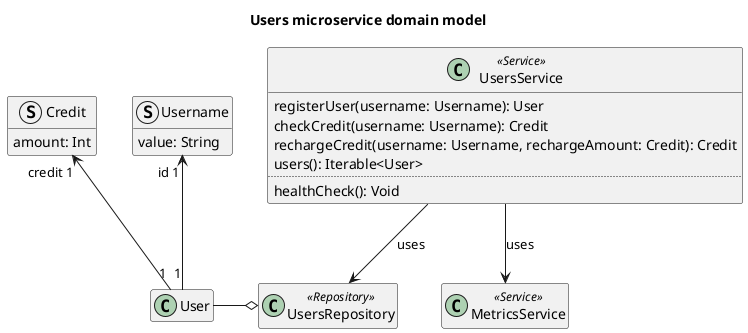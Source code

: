@startuml users-microservice-domain-model

title Users microservice domain model

class User {}

struct Username {
    value: String
}
User "1" -u-> "id 1" Username

struct Credit {
    amount: Int
}
User "1" -u-> "credit 1" Credit

class UsersRepository <<Repository>>
UsersRepository o-l- User

class UsersService <<Service>> {
    registerUser(username: Username): User
    checkCredit(username: Username): Credit
    rechargeCredit(username: Username, rechargeAmount: Credit): Credit
    users(): Iterable<User>
    ..
    healthCheck(): Void
}

UsersService --> UsersRepository : "uses"

class MetricsService <<Service>>
UsersService --> MetricsService : "uses"

hide empty members

@enduml
